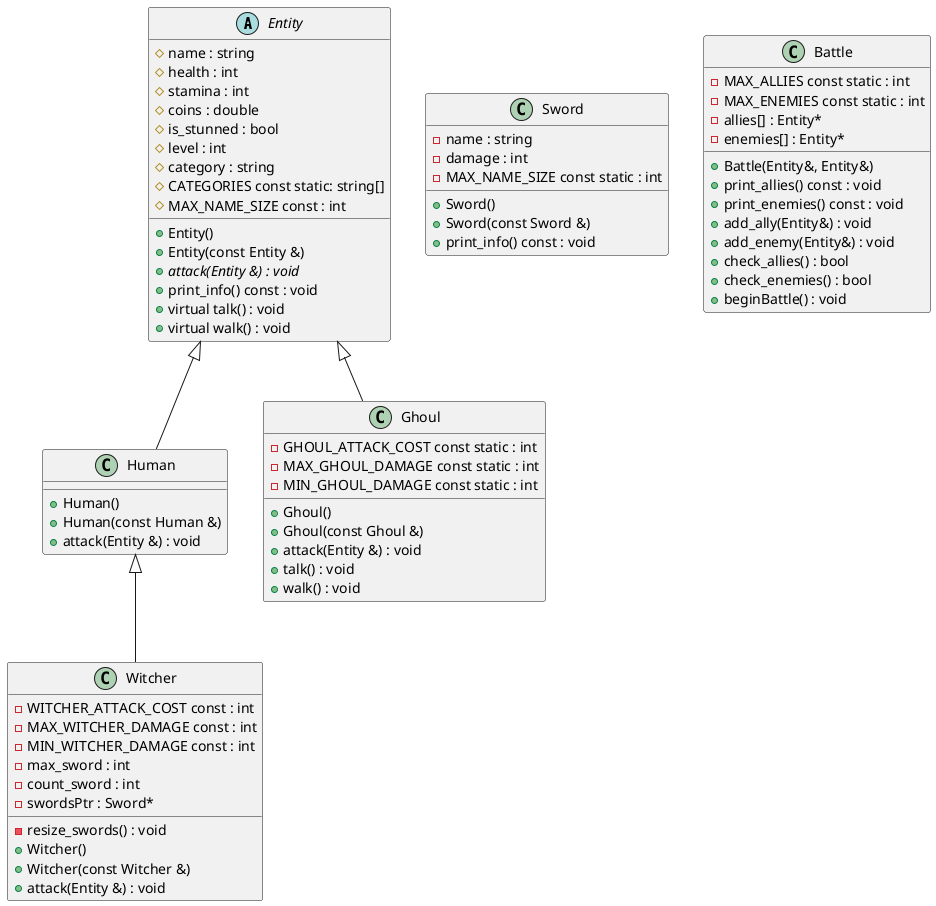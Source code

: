 @@startuml

abstract class Entity {
    # name : string
    # health : int
    # stamina : int
    # coins : double
    # is_stunned : bool
    # level : int
    # category : string
    # CATEGORIES const static: string[]
    # MAX_NAME_SIZE const : int
    + Entity()
    + Entity(const Entity &)
    + {abstract} attack(Entity &) : void
    + print_info() const : void
    + virtual talk() : void
    + virtual walk() : void
}

class Human {
    + Human()
    + Human(const Human &)
    + attack(Entity &) : void
}

class Witcher {
    - WITCHER_ATTACK_COST const : int
    - MAX_WITCHER_DAMAGE const : int
    - MIN_WITCHER_DAMAGE const : int
    - max_sword : int
    - count_sword : int
    - swordsPtr : Sword*
    - resize_swords() : void
    + Witcher()
    + Witcher(const Witcher &)
    + attack(Entity &) : void
}

class Sword {
    - name : string
    - damage : int
    - MAX_NAME_SIZE const static : int
    + Sword()
    + Sword(const Sword &)
    + print_info() const : void
}

class Ghoul {
    - GHOUL_ATTACK_COST const static : int
    - MAX_GHOUL_DAMAGE const static : int
    - MIN_GHOUL_DAMAGE const static : int
    + Ghoul()
    + Ghoul(const Ghoul &)
    + attack(Entity &) : void
    + talk() : void
    + walk() : void
}

class Battle {
    - MAX_ALLIES const static : int
    - MAX_ENEMIES const static : int
    - allies[] : Entity*
    - enemies[] : Entity*
    + Battle(Entity&, Entity&)
    + print_allies() const : void
    + print_enemies() const : void
    + add_ally(Entity&) : void
    + add_enemy(Entity&) : void
    + check_allies() : bool
    + check_enemies() : bool
    + beginBattle() : void 
}

Entity <|-- Human
Human <|-- Witcher
Entity <|-- Ghoul

@@enduml